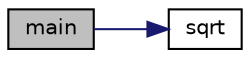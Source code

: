 digraph "main"
{
 // LATEX_PDF_SIZE
  edge [fontname="Helvetica",fontsize="10",labelfontname="Helvetica",labelfontsize="10"];
  node [fontname="Helvetica",fontsize="10",shape=record];
  rankdir="LR";
  Node1 [label="main",height=0.2,width=0.4,color="black", fillcolor="grey75", style="filled", fontcolor="black",tooltip="main функція, викликає функцію sqrt декілька раз"];
  Node1 -> Node2 [color="midnightblue",fontsize="10",style="solid",fontname="Helvetica"];
  Node2 [label="sqrt",height=0.2,width=0.4,color="black", fillcolor="white", style="filled",URL="$remakelab55_8c.html#a996294b427818d1a964c59f8b24aa28c",tooltip="Функція, що шукає найбільший спільний дільник"];
}

